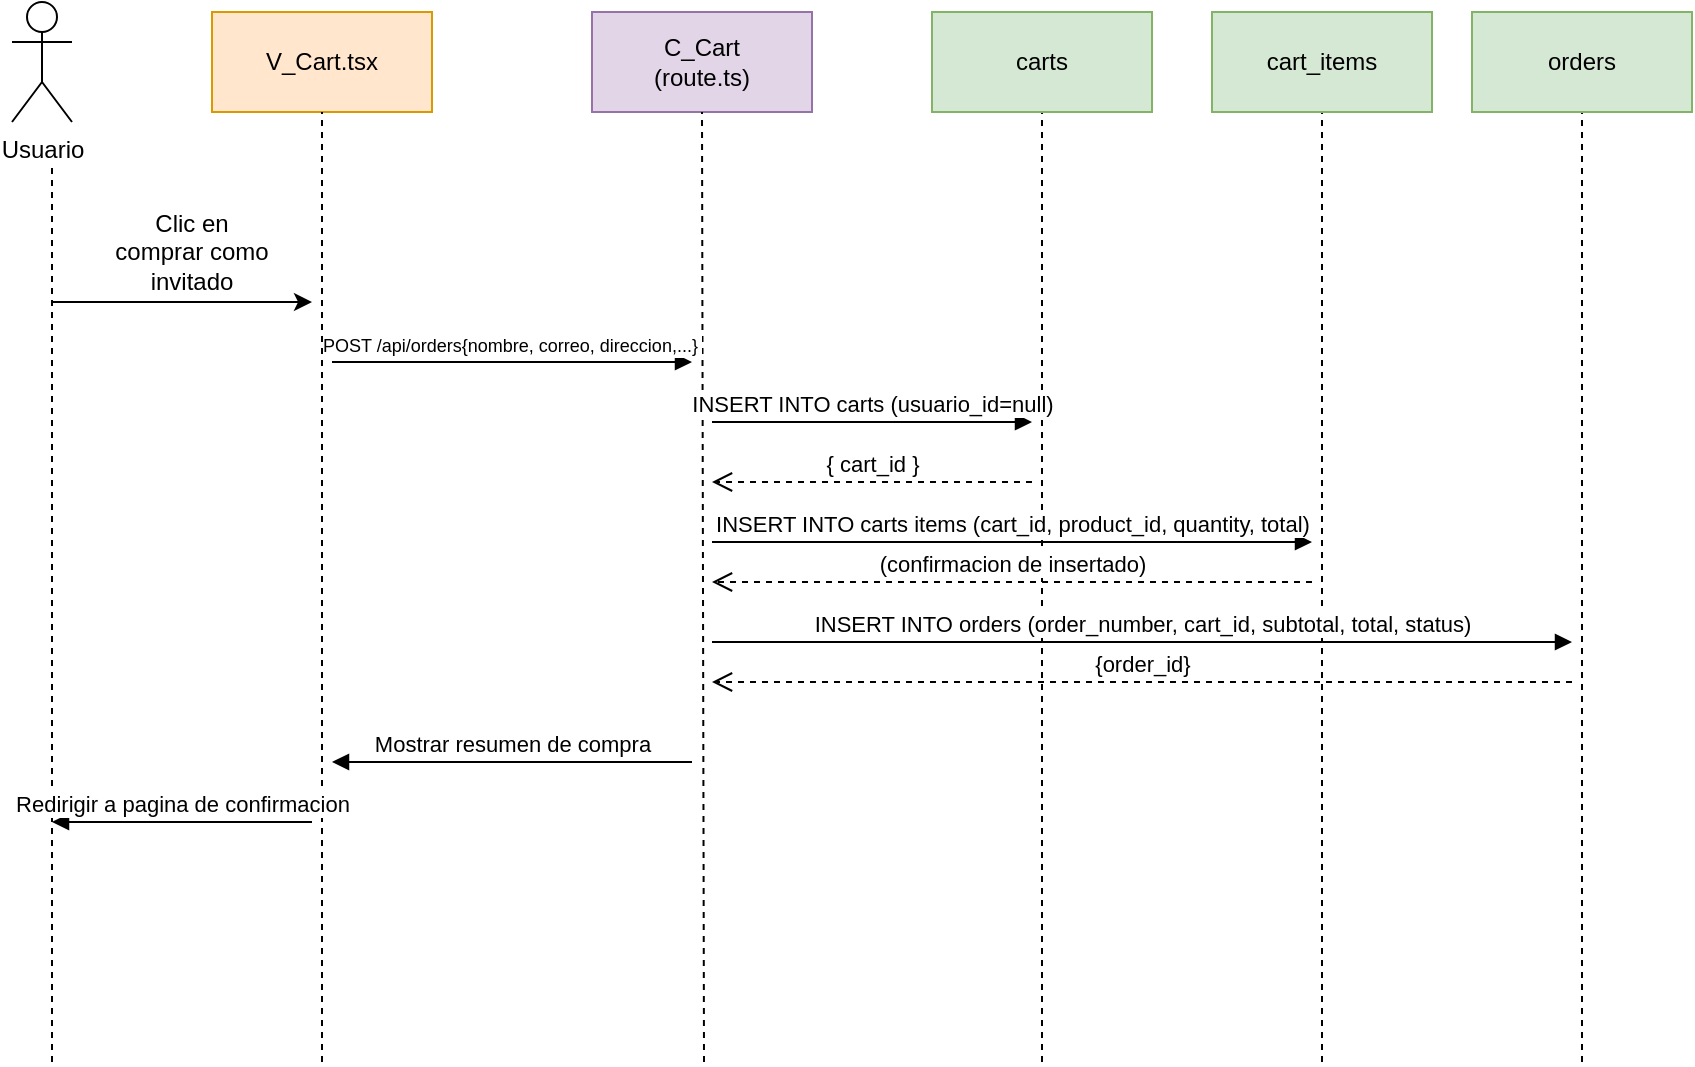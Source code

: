 <mxfile version="28.1.1">
  <diagram name="Página-1" id="eC3P_L-lj1VCmn-JV5OG">
    <mxGraphModel dx="1385" dy="763" grid="1" gridSize="10" guides="1" tooltips="1" connect="1" arrows="1" fold="1" page="1" pageScale="1" pageWidth="827" pageHeight="1169" math="0" shadow="0">
      <root>
        <mxCell id="0" />
        <mxCell id="1" parent="0" />
        <mxCell id="wrdZNbvJKTnP5NnuVsGi-5" value="Usuario" style="shape=umlActor;verticalLabelPosition=bottom;verticalAlign=top;html=1;labelPosition=center;align=center;" parent="1" vertex="1">
          <mxGeometry x="80" y="190" width="30" height="60" as="geometry" />
        </mxCell>
        <mxCell id="wrdZNbvJKTnP5NnuVsGi-7" value="V_Cart&lt;span style=&quot;background-color: transparent; color: light-dark(rgb(0, 0, 0), rgb(255, 255, 255));&quot;&gt;.tsx&lt;/span&gt;" style="html=1;whiteSpace=wrap;fillColor=#ffe6cc;strokeColor=#d79b00;" parent="1" vertex="1">
          <mxGeometry x="180" y="195" width="110" height="50" as="geometry" />
        </mxCell>
        <mxCell id="wrdZNbvJKTnP5NnuVsGi-8" value="C_Cart&lt;br&gt;(route.ts)" style="html=1;whiteSpace=wrap;fillColor=#e1d5e7;strokeColor=#9673a6;" parent="1" vertex="1">
          <mxGeometry x="370" y="195" width="110" height="50" as="geometry" />
        </mxCell>
        <mxCell id="wrdZNbvJKTnP5NnuVsGi-10" value="" style="endArrow=none;dashed=1;html=1;rounded=0;" parent="1" edge="1">
          <mxGeometry width="50" height="50" relative="1" as="geometry">
            <mxPoint x="100" y="720" as="sourcePoint" />
            <mxPoint x="100" y="270" as="targetPoint" />
          </mxGeometry>
        </mxCell>
        <mxCell id="wrdZNbvJKTnP5NnuVsGi-11" value="" style="endArrow=none;dashed=1;html=1;rounded=0;entryX=0.5;entryY=1;entryDx=0;entryDy=0;" parent="1" target="wrdZNbvJKTnP5NnuVsGi-7" edge="1">
          <mxGeometry width="50" height="50" relative="1" as="geometry">
            <mxPoint x="235" y="720" as="sourcePoint" />
            <mxPoint x="280" y="330" as="targetPoint" />
          </mxGeometry>
        </mxCell>
        <mxCell id="wrdZNbvJKTnP5NnuVsGi-12" value="" style="endArrow=classic;html=1;rounded=0;" parent="1" edge="1">
          <mxGeometry width="50" height="50" relative="1" as="geometry">
            <mxPoint x="100" y="340" as="sourcePoint" />
            <mxPoint x="230" y="340" as="targetPoint" />
          </mxGeometry>
        </mxCell>
        <mxCell id="wrdZNbvJKTnP5NnuVsGi-13" value="Clic en comprar como invitado" style="text;html=1;align=center;verticalAlign=middle;whiteSpace=wrap;rounded=0;" parent="1" vertex="1">
          <mxGeometry x="130" y="300" width="80" height="30" as="geometry" />
        </mxCell>
        <mxCell id="wrdZNbvJKTnP5NnuVsGi-15" value="" style="endArrow=none;dashed=1;html=1;rounded=0;entryX=0.5;entryY=1;entryDx=0;entryDy=0;" parent="1" target="wrdZNbvJKTnP5NnuVsGi-8" edge="1">
          <mxGeometry width="50" height="50" relative="1" as="geometry">
            <mxPoint x="426" y="720" as="sourcePoint" />
            <mxPoint x="236" y="330" as="targetPoint" />
          </mxGeometry>
        </mxCell>
        <mxCell id="EEQ0ORQc2KB4gsm6ORqx-8" value="" style="endArrow=none;dashed=1;html=1;rounded=0;entryX=0.5;entryY=1;entryDx=0;entryDy=0;" parent="1" edge="1">
          <mxGeometry width="50" height="50" relative="1" as="geometry">
            <mxPoint x="595" y="720" as="sourcePoint" />
            <mxPoint x="595" y="245" as="targetPoint" />
          </mxGeometry>
        </mxCell>
        <mxCell id="EEQ0ORQc2KB4gsm6ORqx-14" value="&lt;font style=&quot;font-size: 9px;&quot;&gt;POST /api/orders{nombre, correo, direccion,...}&amp;nbsp;&lt;/font&gt;" style="html=1;verticalAlign=bottom;endArrow=block;curved=0;rounded=0;" parent="1" edge="1">
          <mxGeometry width="80" relative="1" as="geometry">
            <mxPoint x="240" y="370" as="sourcePoint" />
            <mxPoint x="420" y="370" as="targetPoint" />
            <mxPoint as="offset" />
          </mxGeometry>
        </mxCell>
        <mxCell id="EEQ0ORQc2KB4gsm6ORqx-17" value="INSERT INTO carts (usuario_id=null)" style="html=1;verticalAlign=bottom;endArrow=block;curved=0;rounded=0;" parent="1" edge="1">
          <mxGeometry width="80" relative="1" as="geometry">
            <mxPoint x="430" y="400" as="sourcePoint" />
            <mxPoint x="590" y="400" as="targetPoint" />
            <mxPoint as="offset" />
          </mxGeometry>
        </mxCell>
        <mxCell id="9iasXvsS_VbgWBKqhhfq-7" value="carts" style="html=1;whiteSpace=wrap;fillColor=#d5e8d4;strokeColor=#82b366;" parent="1" vertex="1">
          <mxGeometry x="540" y="195" width="110" height="50" as="geometry" />
        </mxCell>
        <mxCell id="9iasXvsS_VbgWBKqhhfq-9" value="" style="endArrow=none;dashed=1;html=1;rounded=0;entryX=0.5;entryY=1;entryDx=0;entryDy=0;" parent="1" edge="1">
          <mxGeometry width="50" height="50" relative="1" as="geometry">
            <mxPoint x="735" y="720" as="sourcePoint" />
            <mxPoint x="735" y="245" as="targetPoint" />
          </mxGeometry>
        </mxCell>
        <mxCell id="9iasXvsS_VbgWBKqhhfq-10" value="cart_items" style="html=1;whiteSpace=wrap;fillColor=#d5e8d4;strokeColor=#82b366;" parent="1" vertex="1">
          <mxGeometry x="680" y="195" width="110" height="50" as="geometry" />
        </mxCell>
        <mxCell id="9iasXvsS_VbgWBKqhhfq-11" value="" style="endArrow=none;dashed=1;html=1;rounded=0;entryX=0.5;entryY=1;entryDx=0;entryDy=0;" parent="1" edge="1">
          <mxGeometry width="50" height="50" relative="1" as="geometry">
            <mxPoint x="865" y="720" as="sourcePoint" />
            <mxPoint x="865" y="245" as="targetPoint" />
          </mxGeometry>
        </mxCell>
        <mxCell id="9iasXvsS_VbgWBKqhhfq-12" value="orders" style="html=1;whiteSpace=wrap;fillColor=#d5e8d4;strokeColor=#82b366;" parent="1" vertex="1">
          <mxGeometry x="810" y="195" width="110" height="50" as="geometry" />
        </mxCell>
        <mxCell id="9iasXvsS_VbgWBKqhhfq-13" value="{ cart_id }" style="html=1;verticalAlign=bottom;endArrow=open;dashed=1;endSize=8;curved=0;rounded=0;" parent="1" edge="1">
          <mxGeometry relative="1" as="geometry">
            <mxPoint x="590" y="430" as="sourcePoint" />
            <mxPoint x="430" y="430" as="targetPoint" />
          </mxGeometry>
        </mxCell>
        <mxCell id="9iasXvsS_VbgWBKqhhfq-14" value="INSERT INTO carts items (cart_id, product_id, quantity, total)" style="html=1;verticalAlign=bottom;endArrow=block;curved=0;rounded=0;" parent="1" edge="1">
          <mxGeometry width="80" relative="1" as="geometry">
            <mxPoint x="430" y="460" as="sourcePoint" />
            <mxPoint x="730" y="460" as="targetPoint" />
            <mxPoint as="offset" />
          </mxGeometry>
        </mxCell>
        <mxCell id="9iasXvsS_VbgWBKqhhfq-15" value="(confirmacion de insertado)" style="html=1;verticalAlign=bottom;endArrow=open;dashed=1;endSize=8;curved=0;rounded=0;" parent="1" edge="1">
          <mxGeometry relative="1" as="geometry">
            <mxPoint x="730" y="480" as="sourcePoint" />
            <mxPoint x="430" y="480" as="targetPoint" />
          </mxGeometry>
        </mxCell>
        <mxCell id="9iasXvsS_VbgWBKqhhfq-16" value="INSERT INTO orders (order_number, cart_id, subtotal, total, status)" style="html=1;verticalAlign=bottom;endArrow=block;curved=0;rounded=0;" parent="1" edge="1">
          <mxGeometry width="80" relative="1" as="geometry">
            <mxPoint x="430" y="510" as="sourcePoint" />
            <mxPoint x="860" y="510" as="targetPoint" />
            <mxPoint as="offset" />
          </mxGeometry>
        </mxCell>
        <mxCell id="9iasXvsS_VbgWBKqhhfq-17" value="{order_id}" style="html=1;verticalAlign=bottom;endArrow=open;dashed=1;endSize=8;curved=0;rounded=0;" parent="1" edge="1">
          <mxGeometry relative="1" as="geometry">
            <mxPoint x="860" y="530" as="sourcePoint" />
            <mxPoint x="430" y="530" as="targetPoint" />
          </mxGeometry>
        </mxCell>
        <mxCell id="9iasXvsS_VbgWBKqhhfq-19" value="Mostrar resumen de compra" style="html=1;verticalAlign=bottom;endArrow=block;curved=0;rounded=0;" parent="1" edge="1">
          <mxGeometry width="80" relative="1" as="geometry">
            <mxPoint x="420" y="570" as="sourcePoint" />
            <mxPoint x="240" y="570" as="targetPoint" />
            <mxPoint as="offset" />
          </mxGeometry>
        </mxCell>
        <mxCell id="9iasXvsS_VbgWBKqhhfq-20" value="Redirigir a pagina de confirmacion" style="html=1;verticalAlign=bottom;endArrow=block;curved=0;rounded=0;" parent="1" edge="1">
          <mxGeometry width="80" relative="1" as="geometry">
            <mxPoint x="230" y="600" as="sourcePoint" />
            <mxPoint x="100" y="600" as="targetPoint" />
            <mxPoint as="offset" />
          </mxGeometry>
        </mxCell>
      </root>
    </mxGraphModel>
  </diagram>
</mxfile>
